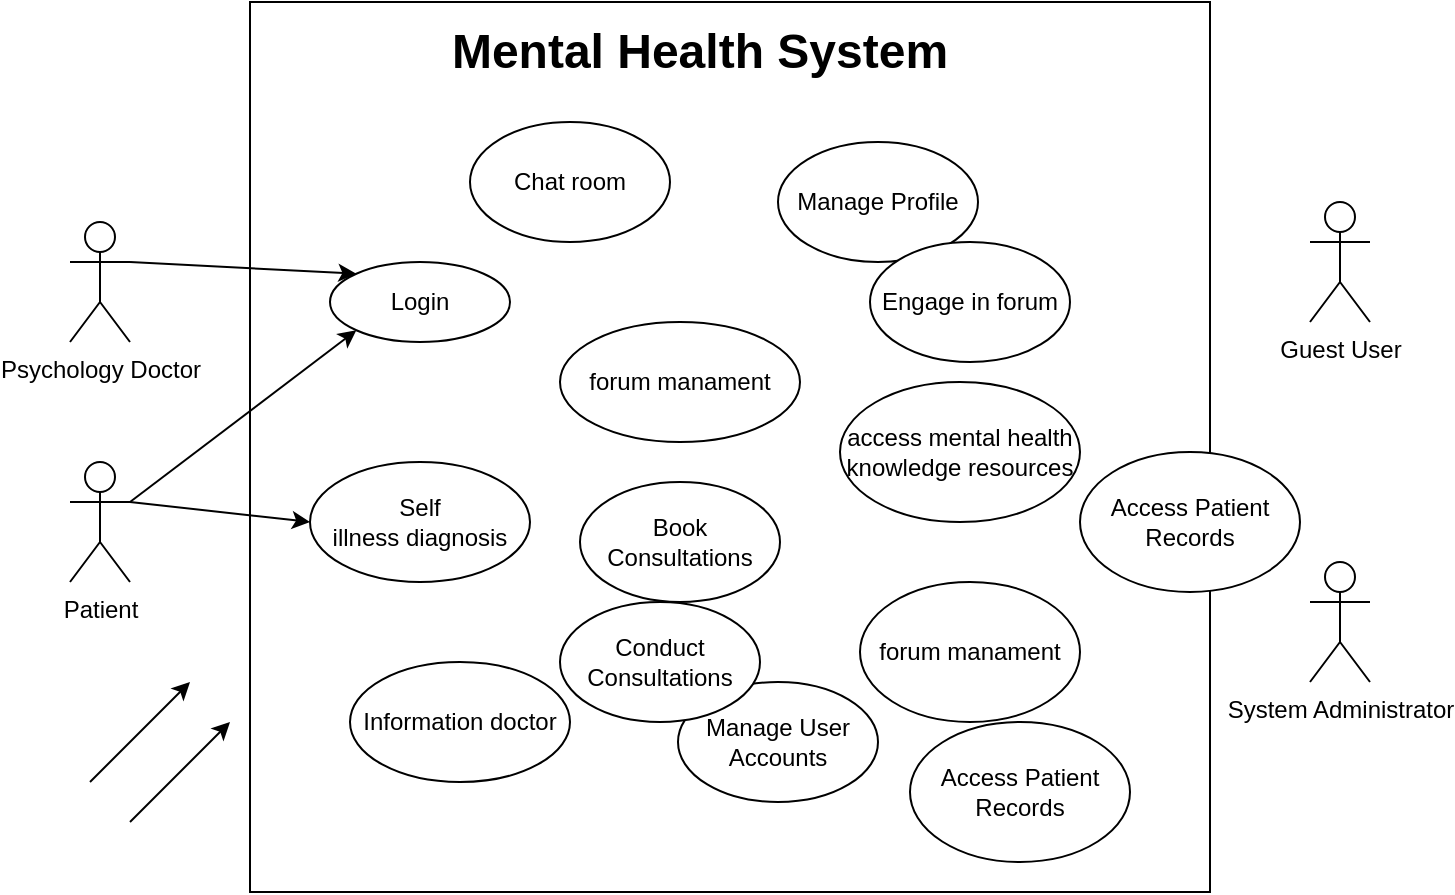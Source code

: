 <mxfile version="24.7.7">
  <diagram name="Page-1" id="PY7i92oOjuISGerA8wir">
    <mxGraphModel dx="1243" dy="547" grid="1" gridSize="10" guides="1" tooltips="1" connect="1" arrows="1" fold="1" page="1" pageScale="1" pageWidth="827" pageHeight="1169" math="0" shadow="0">
      <root>
        <mxCell id="0" />
        <mxCell id="1" parent="0" />
        <mxCell id="1nx0tE2UZjKB8xVgEcII-1" value="&lt;div&gt;Patient&lt;/div&gt;" style="shape=umlActor;verticalLabelPosition=bottom;verticalAlign=top;html=1;outlineConnect=0;" parent="1" vertex="1">
          <mxGeometry x="60" y="240" width="30" height="60" as="geometry" />
        </mxCell>
        <mxCell id="1nx0tE2UZjKB8xVgEcII-2" value="Psychology Doctor&lt;div&gt;&lt;br&gt;&lt;/div&gt;" style="shape=umlActor;verticalLabelPosition=bottom;verticalAlign=top;html=1;outlineConnect=0;" parent="1" vertex="1">
          <mxGeometry x="60" y="120" width="30" height="60" as="geometry" />
        </mxCell>
        <mxCell id="1nx0tE2UZjKB8xVgEcII-3" value="System Administrator" style="shape=umlActor;verticalLabelPosition=bottom;verticalAlign=top;html=1;outlineConnect=0;" parent="1" vertex="1">
          <mxGeometry x="680" y="290" width="30" height="60" as="geometry" />
        </mxCell>
        <mxCell id="64yVkqV5qo0Nr_YxNSAC-1" value="" style="rounded=0;whiteSpace=wrap;html=1;" vertex="1" parent="1">
          <mxGeometry x="150" y="10" width="480" height="445" as="geometry" />
        </mxCell>
        <mxCell id="64yVkqV5qo0Nr_YxNSAC-3" value="Information doctor" style="ellipse;whiteSpace=wrap;html=1;" vertex="1" parent="1">
          <mxGeometry x="200" y="340" width="110" height="60" as="geometry" />
        </mxCell>
        <mxCell id="64yVkqV5qo0Nr_YxNSAC-4" value="forum manament" style="ellipse;whiteSpace=wrap;html=1;" vertex="1" parent="1">
          <mxGeometry x="305" y="170" width="120" height="60" as="geometry" />
        </mxCell>
        <mxCell id="64yVkqV5qo0Nr_YxNSAC-5" value="Self illness&amp;nbsp;diagnosis" style="ellipse;whiteSpace=wrap;html=1;" vertex="1" parent="1">
          <mxGeometry x="180" y="240" width="110" height="60" as="geometry" />
        </mxCell>
        <mxCell id="64yVkqV5qo0Nr_YxNSAC-6" value="Chat room" style="ellipse;whiteSpace=wrap;html=1;" vertex="1" parent="1">
          <mxGeometry x="260" y="70" width="100" height="60" as="geometry" />
        </mxCell>
        <mxCell id="64yVkqV5qo0Nr_YxNSAC-7" value="&lt;div&gt;Login&lt;/div&gt;" style="ellipse;whiteSpace=wrap;html=1;" vertex="1" parent="1">
          <mxGeometry x="190" y="140" width="90" height="40" as="geometry" />
        </mxCell>
        <mxCell id="64yVkqV5qo0Nr_YxNSAC-8" value="" style="endArrow=classic;html=1;rounded=0;exitX=1;exitY=0.333;exitDx=0;exitDy=0;exitPerimeter=0;entryX=0;entryY=0;entryDx=0;entryDy=0;" edge="1" parent="1" source="1nx0tE2UZjKB8xVgEcII-2" target="64yVkqV5qo0Nr_YxNSAC-7">
          <mxGeometry width="50" height="50" relative="1" as="geometry">
            <mxPoint x="130" y="220" as="sourcePoint" />
            <mxPoint x="187.558" y="183.359" as="targetPoint" />
          </mxGeometry>
        </mxCell>
        <mxCell id="64yVkqV5qo0Nr_YxNSAC-9" value="" style="endArrow=classic;html=1;rounded=0;exitX=1;exitY=0.333;exitDx=0;exitDy=0;exitPerimeter=0;entryX=0;entryY=1;entryDx=0;entryDy=0;" edge="1" parent="1" source="1nx0tE2UZjKB8xVgEcII-1" target="64yVkqV5qo0Nr_YxNSAC-7">
          <mxGeometry width="50" height="50" relative="1" as="geometry">
            <mxPoint x="140" y="230" as="sourcePoint" />
            <mxPoint x="187.558" y="216.641" as="targetPoint" />
          </mxGeometry>
        </mxCell>
        <mxCell id="64yVkqV5qo0Nr_YxNSAC-13" value="Guest User" style="shape=umlActor;verticalLabelPosition=bottom;verticalAlign=top;html=1;outlineConnect=0;" vertex="1" parent="1">
          <mxGeometry x="680" y="110" width="30" height="60" as="geometry" />
        </mxCell>
        <mxCell id="64yVkqV5qo0Nr_YxNSAC-16" value="Manage Profile" style="ellipse;whiteSpace=wrap;html=1;" vertex="1" parent="1">
          <mxGeometry x="414" y="80" width="100" height="60" as="geometry" />
        </mxCell>
        <mxCell id="64yVkqV5qo0Nr_YxNSAC-17" value="Engage in forum" style="ellipse;whiteSpace=wrap;html=1;" vertex="1" parent="1">
          <mxGeometry x="460" y="130" width="100" height="60" as="geometry" />
        </mxCell>
        <mxCell id="64yVkqV5qo0Nr_YxNSAC-18" value="forum manament" style="ellipse;whiteSpace=wrap;html=1;" vertex="1" parent="1">
          <mxGeometry x="455" y="300" width="110" height="70" as="geometry" />
        </mxCell>
        <mxCell id="64yVkqV5qo0Nr_YxNSAC-21" value="Book Consultations" style="ellipse;whiteSpace=wrap;html=1;" vertex="1" parent="1">
          <mxGeometry x="315" y="250" width="100" height="60" as="geometry" />
        </mxCell>
        <mxCell id="64yVkqV5qo0Nr_YxNSAC-23" value="Manage User Accounts" style="ellipse;whiteSpace=wrap;html=1;" vertex="1" parent="1">
          <mxGeometry x="364" y="350" width="100" height="60" as="geometry" />
        </mxCell>
        <mxCell id="64yVkqV5qo0Nr_YxNSAC-24" value="access mental health knowledge resources" style="ellipse;whiteSpace=wrap;html=1;" vertex="1" parent="1">
          <mxGeometry x="445" y="200" width="120" height="70" as="geometry" />
        </mxCell>
        <mxCell id="64yVkqV5qo0Nr_YxNSAC-25" value="&lt;b&gt;&lt;font style=&quot;font-size: 24px;&quot;&gt;Mental Health System&lt;/font&gt;&lt;/b&gt;" style="text;html=1;align=center;verticalAlign=middle;whiteSpace=wrap;rounded=0;" vertex="1" parent="1">
          <mxGeometry x="235" y="20" width="280" height="30" as="geometry" />
        </mxCell>
        <mxCell id="64yVkqV5qo0Nr_YxNSAC-26" value="" style="endArrow=classic;html=1;rounded=0;" edge="1" parent="1">
          <mxGeometry width="50" height="50" relative="1" as="geometry">
            <mxPoint x="70" y="400" as="sourcePoint" />
            <mxPoint x="120" y="350" as="targetPoint" />
          </mxGeometry>
        </mxCell>
        <mxCell id="64yVkqV5qo0Nr_YxNSAC-27" value="" style="endArrow=classic;html=1;rounded=0;entryX=0;entryY=0.5;entryDx=0;entryDy=0;exitX=1;exitY=0.333;exitDx=0;exitDy=0;exitPerimeter=0;" edge="1" parent="1" source="1nx0tE2UZjKB8xVgEcII-1" target="64yVkqV5qo0Nr_YxNSAC-5">
          <mxGeometry width="50" height="50" relative="1" as="geometry">
            <mxPoint x="80" y="410" as="sourcePoint" />
            <mxPoint x="130" y="360" as="targetPoint" />
          </mxGeometry>
        </mxCell>
        <mxCell id="64yVkqV5qo0Nr_YxNSAC-28" value="" style="endArrow=classic;html=1;rounded=0;" edge="1" parent="1">
          <mxGeometry width="50" height="50" relative="1" as="geometry">
            <mxPoint x="90" y="420" as="sourcePoint" />
            <mxPoint x="140" y="370" as="targetPoint" />
          </mxGeometry>
        </mxCell>
        <mxCell id="64yVkqV5qo0Nr_YxNSAC-29" value="Conduct Consultations" style="ellipse;whiteSpace=wrap;html=1;" vertex="1" parent="1">
          <mxGeometry x="305" y="310" width="100" height="60" as="geometry" />
        </mxCell>
        <mxCell id="64yVkqV5qo0Nr_YxNSAC-31" value="Access Patient Records" style="ellipse;whiteSpace=wrap;html=1;" vertex="1" parent="1">
          <mxGeometry x="480" y="370" width="110" height="70" as="geometry" />
        </mxCell>
        <mxCell id="64yVkqV5qo0Nr_YxNSAC-32" value="Access Patient Records" style="ellipse;whiteSpace=wrap;html=1;" vertex="1" parent="1">
          <mxGeometry x="565" y="235" width="110" height="70" as="geometry" />
        </mxCell>
      </root>
    </mxGraphModel>
  </diagram>
</mxfile>
